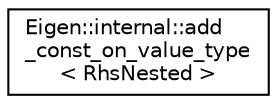 digraph "Graphical Class Hierarchy"
{
  edge [fontname="Helvetica",fontsize="10",labelfontname="Helvetica",labelfontsize="10"];
  node [fontname="Helvetica",fontsize="10",shape=record];
  rankdir="LR";
  Node1 [label="Eigen::internal::add\l_const_on_value_type\l\< RhsNested \>",height=0.2,width=0.4,color="black", fillcolor="white", style="filled",URL="$struct_eigen_1_1internal_1_1add__const__on__value__type.html"];
}
